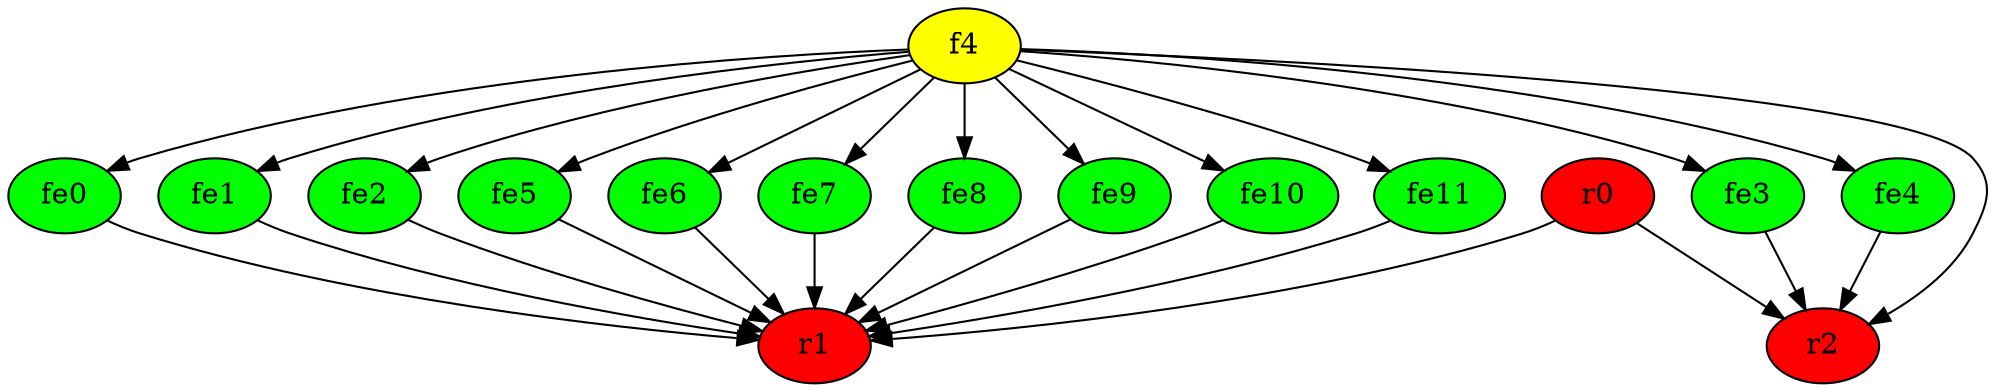 digraph {
	f4 [label=f4 fillcolor=yellow style=filled]
	fe0 [label=fe0 fillcolor=green style=filled]
	fe1 [label=fe1 fillcolor=green style=filled]
	fe2 [label=fe2 fillcolor=green style=filled]
	fe3 [label=fe3 fillcolor=green style=filled]
	fe4 [label=fe4 fillcolor=green style=filled]
	fe5 [label=fe5 fillcolor=green style=filled]
	fe6 [label=fe6 fillcolor=green style=filled]
	fe7 [label=fe7 fillcolor=green style=filled]
	fe8 [label=fe8 fillcolor=green style=filled]
	fe9 [label=fe9 fillcolor=green style=filled]
	fe10 [label=fe10 fillcolor=green style=filled]
	fe11 [label=fe11 fillcolor=green style=filled]
	r0 [label=r0 fillcolor=red style=filled]
	r1 [label=r1 fillcolor=red style=filled]
	r2 [label=r2 fillcolor=red style=filled]
	f4 -> fe0
	f4 -> fe1
	f4 -> fe2
	f4 -> fe3
	f4 -> fe4
	f4 -> fe5
	f4 -> fe6
	f4 -> fe7
	f4 -> fe8
	f4 -> fe9
	f4 -> fe10
	f4 -> fe11
	f4 -> r2
	fe0 -> r1
	fe1 -> r1
	fe2 -> r1
	fe3 -> r2
	fe4 -> r2
	fe5 -> r1
	fe6 -> r1
	fe7 -> r1
	fe8 -> r1
	fe9 -> r1
	fe10 -> r1
	fe11 -> r1
	r0 -> r1
	r0 -> r2
}
